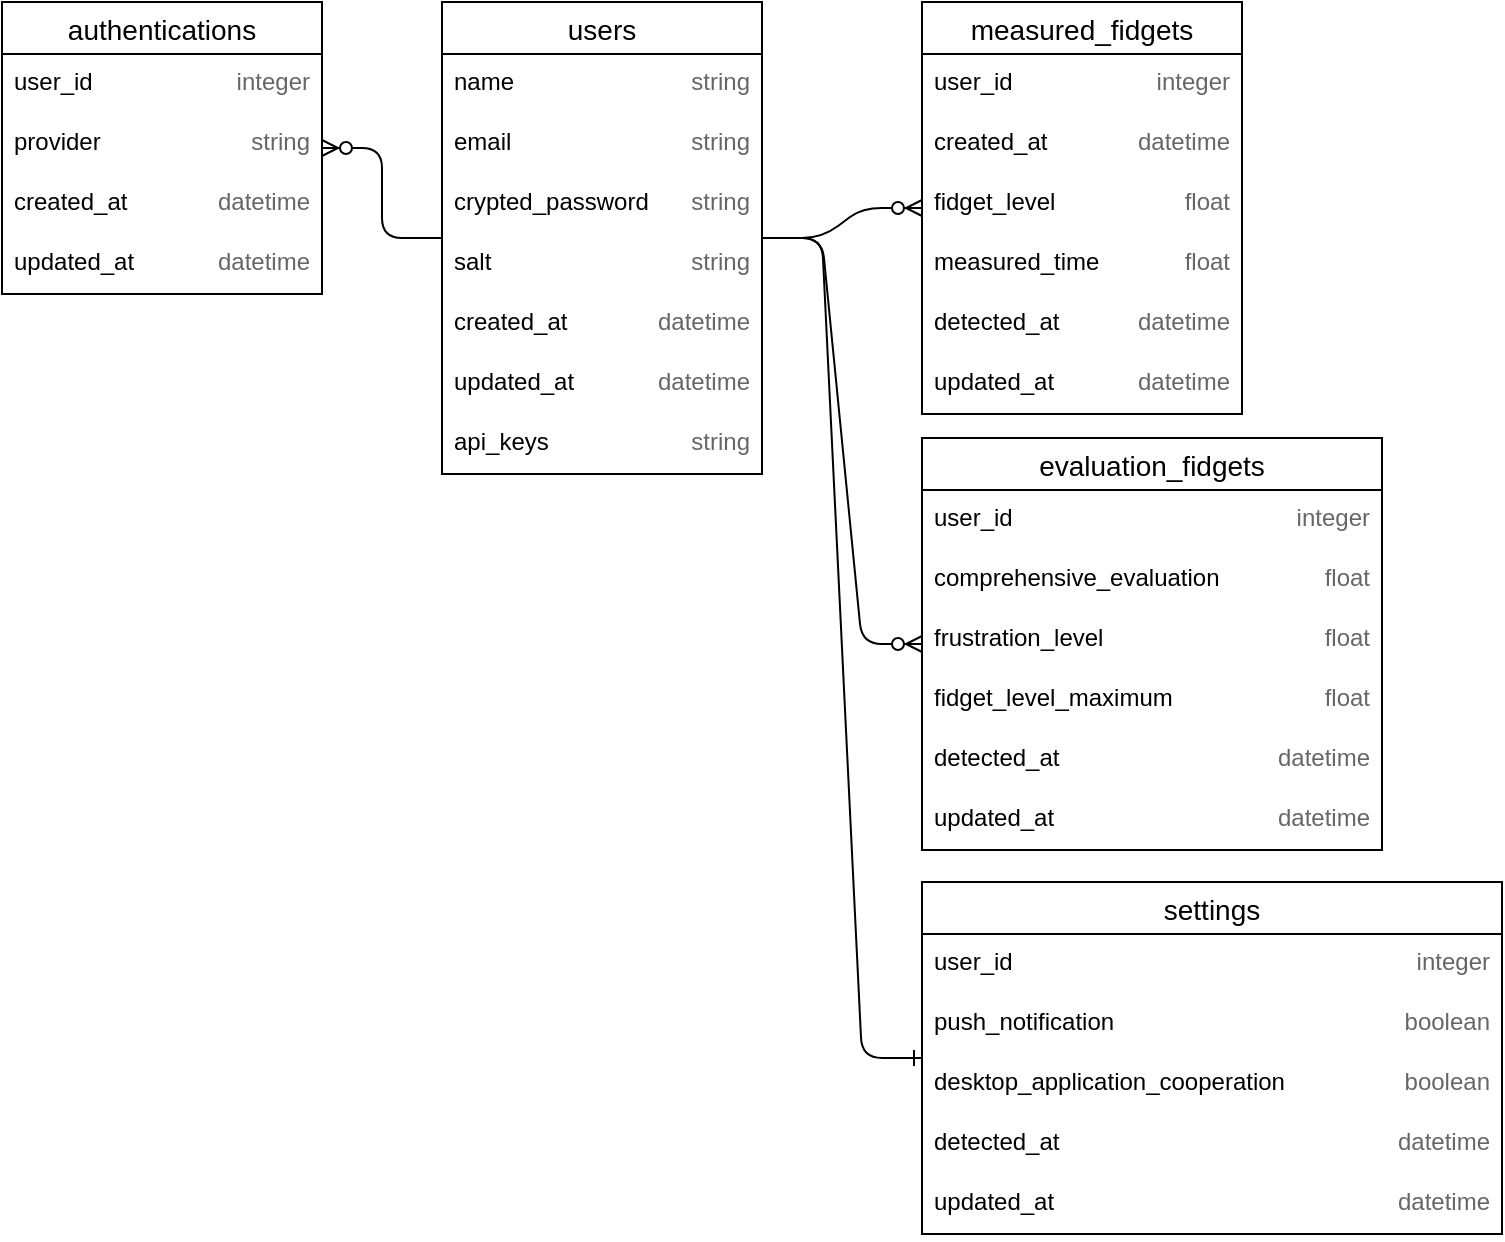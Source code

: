 <mxfile version="14.4.8" type="github">
  <diagram id="KMcwc66zo0s1owtwAtsU" name="ページ1">
    <mxGraphModel dx="946" dy="653" grid="1" gridSize="10" guides="1" tooltips="1" connect="1" arrows="1" fold="1" page="1" pageScale="1" pageWidth="1169" pageHeight="827" math="0" shadow="0">
      <root>
        <mxCell id="0" />
        <mxCell id="1" parent="0" />
        <object label="users" user="" id="TI8mW6i3zvdnM-aCLv4K-14">
          <mxCell style="swimlane;fontStyle=0;childLayout=stackLayout;horizontal=1;startSize=26;horizontalStack=0;resizeParent=1;resizeParentMax=0;resizeLast=0;collapsible=1;marginBottom=0;align=center;fontSize=14;" parent="1" vertex="1">
            <mxGeometry x="250" y="20" width="160" height="236" as="geometry" />
          </mxCell>
        </object>
        <mxCell id="AFSvtwd09aoUbGUzWYIh-38" value="" style="group" vertex="1" connectable="0" parent="TI8mW6i3zvdnM-aCLv4K-14">
          <mxGeometry y="26" width="160" height="30" as="geometry" />
        </mxCell>
        <mxCell id="AFSvtwd09aoUbGUzWYIh-39" value="name" style="text;strokeColor=none;fillColor=none;spacingLeft=4;spacingRight=4;overflow=hidden;rotatable=0;points=[[0,0.5],[1,0.5]];portConstraint=eastwest;fontSize=12;" vertex="1" parent="AFSvtwd09aoUbGUzWYIh-38">
          <mxGeometry width="100" height="30" as="geometry" />
        </mxCell>
        <mxCell id="AFSvtwd09aoUbGUzWYIh-40" value="string" style="text;strokeColor=none;fillColor=none;spacingLeft=4;spacingRight=4;overflow=hidden;rotatable=0;points=[[0,0.5],[1,0.5]];portConstraint=eastwest;fontSize=12;align=right;fontColor=#666666;" vertex="1" parent="AFSvtwd09aoUbGUzWYIh-38">
          <mxGeometry x="100" width="60" height="30" as="geometry" />
        </mxCell>
        <mxCell id="AFSvtwd09aoUbGUzWYIh-32" value="" style="group" vertex="1" connectable="0" parent="TI8mW6i3zvdnM-aCLv4K-14">
          <mxGeometry y="56" width="160" height="30" as="geometry" />
        </mxCell>
        <mxCell id="AFSvtwd09aoUbGUzWYIh-33" value="email" style="text;strokeColor=none;fillColor=none;spacingLeft=4;spacingRight=4;overflow=hidden;rotatable=0;points=[[0,0.5],[1,0.5]];portConstraint=eastwest;fontSize=12;" vertex="1" parent="AFSvtwd09aoUbGUzWYIh-32">
          <mxGeometry width="100" height="20.455" as="geometry" />
        </mxCell>
        <mxCell id="AFSvtwd09aoUbGUzWYIh-34" value="string" style="text;strokeColor=none;fillColor=none;spacingLeft=4;spacingRight=4;overflow=hidden;rotatable=0;points=[[0,0.5],[1,0.5]];portConstraint=eastwest;fontSize=12;align=right;fontColor=#666666;" vertex="1" parent="AFSvtwd09aoUbGUzWYIh-32">
          <mxGeometry x="100" width="60" height="20.455" as="geometry" />
        </mxCell>
        <mxCell id="AFSvtwd09aoUbGUzWYIh-29" value="" style="group" vertex="1" connectable="0" parent="TI8mW6i3zvdnM-aCLv4K-14">
          <mxGeometry y="86" width="160" height="30" as="geometry" />
        </mxCell>
        <mxCell id="AFSvtwd09aoUbGUzWYIh-30" value="crypted_password" style="text;strokeColor=none;fillColor=none;spacingLeft=4;spacingRight=4;overflow=hidden;rotatable=0;points=[[0,0.5],[1,0.5]];portConstraint=eastwest;fontSize=12;" vertex="1" parent="AFSvtwd09aoUbGUzWYIh-29">
          <mxGeometry width="110" height="30" as="geometry" />
        </mxCell>
        <mxCell id="AFSvtwd09aoUbGUzWYIh-31" value="string" style="text;strokeColor=none;fillColor=none;spacingLeft=4;spacingRight=4;overflow=hidden;rotatable=0;points=[[0,0.5],[1,0.5]];portConstraint=eastwest;fontSize=12;align=right;fontColor=#666666;" vertex="1" parent="AFSvtwd09aoUbGUzWYIh-29">
          <mxGeometry x="110" width="50" height="30" as="geometry" />
        </mxCell>
        <mxCell id="AFSvtwd09aoUbGUzWYIh-26" value="" style="group" vertex="1" connectable="0" parent="TI8mW6i3zvdnM-aCLv4K-14">
          <mxGeometry y="116" width="160" height="30" as="geometry" />
        </mxCell>
        <mxCell id="AFSvtwd09aoUbGUzWYIh-27" value="salt" style="text;strokeColor=none;fillColor=none;spacingLeft=4;spacingRight=4;overflow=hidden;rotatable=0;points=[[0,0.5],[1,0.5]];portConstraint=eastwest;fontSize=12;" vertex="1" parent="AFSvtwd09aoUbGUzWYIh-26">
          <mxGeometry width="100" height="30" as="geometry" />
        </mxCell>
        <mxCell id="AFSvtwd09aoUbGUzWYIh-28" value="string" style="text;strokeColor=none;fillColor=none;spacingLeft=4;spacingRight=4;overflow=hidden;rotatable=0;points=[[0,0.5],[1,0.5]];portConstraint=eastwest;fontSize=12;align=right;fontColor=#666666;" vertex="1" parent="AFSvtwd09aoUbGUzWYIh-26">
          <mxGeometry x="100" width="60" height="30" as="geometry" />
        </mxCell>
        <mxCell id="AFSvtwd09aoUbGUzWYIh-20" value="" style="group" vertex="1" connectable="0" parent="TI8mW6i3zvdnM-aCLv4K-14">
          <mxGeometry y="146" width="160" height="30" as="geometry" />
        </mxCell>
        <mxCell id="AFSvtwd09aoUbGUzWYIh-21" value="created_at" style="text;strokeColor=none;fillColor=none;spacingLeft=4;spacingRight=4;overflow=hidden;rotatable=0;points=[[0,0.5],[1,0.5]];portConstraint=eastwest;fontSize=12;" vertex="1" parent="AFSvtwd09aoUbGUzWYIh-20">
          <mxGeometry width="100" height="30" as="geometry" />
        </mxCell>
        <mxCell id="AFSvtwd09aoUbGUzWYIh-22" value="datetime" style="text;strokeColor=none;fillColor=none;spacingLeft=4;spacingRight=4;overflow=hidden;rotatable=0;points=[[0,0.5],[1,0.5]];portConstraint=eastwest;fontSize=12;align=right;fontColor=#666666;" vertex="1" parent="AFSvtwd09aoUbGUzWYIh-20">
          <mxGeometry x="100" width="60" height="30" as="geometry" />
        </mxCell>
        <mxCell id="AFSvtwd09aoUbGUzWYIh-19" value="" style="group" vertex="1" connectable="0" parent="TI8mW6i3zvdnM-aCLv4K-14">
          <mxGeometry y="176" width="160" height="30" as="geometry" />
        </mxCell>
        <mxCell id="AFSvtwd09aoUbGUzWYIh-17" value="updated_at" style="text;strokeColor=none;fillColor=none;spacingLeft=4;spacingRight=4;overflow=hidden;rotatable=0;points=[[0,0.5],[1,0.5]];portConstraint=eastwest;fontSize=12;" vertex="1" parent="AFSvtwd09aoUbGUzWYIh-19">
          <mxGeometry width="100" height="30" as="geometry" />
        </mxCell>
        <mxCell id="AFSvtwd09aoUbGUzWYIh-18" value="datetime" style="text;strokeColor=none;fillColor=none;spacingLeft=4;spacingRight=4;overflow=hidden;rotatable=0;points=[[0,0.5],[1,0.5]];portConstraint=eastwest;fontSize=12;align=right;fontColor=#666666;" vertex="1" parent="AFSvtwd09aoUbGUzWYIh-19">
          <mxGeometry x="100" width="60" height="30" as="geometry" />
        </mxCell>
        <mxCell id="AFSvtwd09aoUbGUzWYIh-35" value="" style="group" vertex="1" connectable="0" parent="TI8mW6i3zvdnM-aCLv4K-14">
          <mxGeometry y="206" width="160" height="30" as="geometry" />
        </mxCell>
        <mxCell id="AFSvtwd09aoUbGUzWYIh-36" value="api_keys" style="text;strokeColor=none;fillColor=none;spacingLeft=4;spacingRight=4;overflow=hidden;rotatable=0;points=[[0,0.5],[1,0.5]];portConstraint=eastwest;fontSize=12;" vertex="1" parent="AFSvtwd09aoUbGUzWYIh-35">
          <mxGeometry width="100" height="30" as="geometry" />
        </mxCell>
        <mxCell id="AFSvtwd09aoUbGUzWYIh-37" value="string" style="text;strokeColor=none;fillColor=none;spacingLeft=4;spacingRight=4;overflow=hidden;rotatable=0;points=[[0,0.5],[1,0.5]];portConstraint=eastwest;fontSize=12;align=right;fontColor=#666666;" vertex="1" parent="AFSvtwd09aoUbGUzWYIh-35">
          <mxGeometry x="100" width="60" height="30" as="geometry" />
        </mxCell>
        <mxCell id="TI8mW6i3zvdnM-aCLv4K-18" value="measured_fidgets" style="swimlane;fontStyle=0;childLayout=stackLayout;horizontal=1;startSize=26;horizontalStack=0;resizeParent=1;resizeParentMax=0;resizeLast=0;collapsible=1;marginBottom=0;align=center;fontSize=14;" parent="1" vertex="1">
          <mxGeometry x="490" y="20" width="160" height="206" as="geometry" />
        </mxCell>
        <mxCell id="AFSvtwd09aoUbGUzWYIh-58" value="" style="group" vertex="1" connectable="0" parent="TI8mW6i3zvdnM-aCLv4K-18">
          <mxGeometry y="26" width="160" height="30" as="geometry" />
        </mxCell>
        <mxCell id="AFSvtwd09aoUbGUzWYIh-59" value="user_id" style="text;strokeColor=none;fillColor=none;spacingLeft=4;spacingRight=4;overflow=hidden;rotatable=0;points=[[0,0.5],[1,0.5]];portConstraint=eastwest;fontSize=12;" vertex="1" parent="AFSvtwd09aoUbGUzWYIh-58">
          <mxGeometry width="100" height="30" as="geometry" />
        </mxCell>
        <mxCell id="AFSvtwd09aoUbGUzWYIh-60" value="integer" style="text;strokeColor=none;fillColor=none;spacingLeft=4;spacingRight=4;overflow=hidden;rotatable=0;points=[[0,0.5],[1,0.5]];portConstraint=eastwest;fontSize=12;align=right;fontColor=#666666;" vertex="1" parent="AFSvtwd09aoUbGUzWYIh-58">
          <mxGeometry x="100" width="60" height="30" as="geometry" />
        </mxCell>
        <mxCell id="AFSvtwd09aoUbGUzWYIh-70" value="" style="group" vertex="1" connectable="0" parent="TI8mW6i3zvdnM-aCLv4K-18">
          <mxGeometry y="56" width="160" height="30" as="geometry" />
        </mxCell>
        <mxCell id="AFSvtwd09aoUbGUzWYIh-71" value="created_at" style="text;strokeColor=none;fillColor=none;spacingLeft=4;spacingRight=4;overflow=hidden;rotatable=0;points=[[0,0.5],[1,0.5]];portConstraint=eastwest;fontSize=12;" vertex="1" parent="AFSvtwd09aoUbGUzWYIh-70">
          <mxGeometry width="100" height="30" as="geometry" />
        </mxCell>
        <mxCell id="AFSvtwd09aoUbGUzWYIh-72" value="datetime" style="text;strokeColor=none;fillColor=none;spacingLeft=4;spacingRight=4;overflow=hidden;rotatable=0;points=[[0,0.5],[1,0.5]];portConstraint=eastwest;fontSize=12;align=right;fontColor=#666666;" vertex="1" parent="AFSvtwd09aoUbGUzWYIh-70">
          <mxGeometry x="100" width="60" height="30" as="geometry" />
        </mxCell>
        <mxCell id="AFSvtwd09aoUbGUzWYIh-64" value="" style="group" vertex="1" connectable="0" parent="TI8mW6i3zvdnM-aCLv4K-18">
          <mxGeometry y="86" width="160" height="30" as="geometry" />
        </mxCell>
        <mxCell id="AFSvtwd09aoUbGUzWYIh-65" value="fidget_level" style="text;strokeColor=none;fillColor=none;spacingLeft=4;spacingRight=4;overflow=hidden;rotatable=0;points=[[0,0.5],[1,0.5]];portConstraint=eastwest;fontSize=12;" vertex="1" parent="AFSvtwd09aoUbGUzWYIh-64">
          <mxGeometry width="100" height="30" as="geometry" />
        </mxCell>
        <mxCell id="AFSvtwd09aoUbGUzWYIh-66" value="float" style="text;strokeColor=none;fillColor=none;spacingLeft=4;spacingRight=4;overflow=hidden;rotatable=0;points=[[0,0.5],[1,0.5]];portConstraint=eastwest;fontSize=12;align=right;fontColor=#666666;" vertex="1" parent="AFSvtwd09aoUbGUzWYIh-64">
          <mxGeometry x="100" width="60" height="30" as="geometry" />
        </mxCell>
        <mxCell id="AFSvtwd09aoUbGUzWYIh-67" value="" style="group" vertex="1" connectable="0" parent="TI8mW6i3zvdnM-aCLv4K-18">
          <mxGeometry y="116" width="160" height="30" as="geometry" />
        </mxCell>
        <mxCell id="AFSvtwd09aoUbGUzWYIh-68" value="measured_time" style="text;strokeColor=none;fillColor=none;spacingLeft=4;spacingRight=4;overflow=hidden;rotatable=0;points=[[0,0.5],[1,0.5]];portConstraint=eastwest;fontSize=12;" vertex="1" parent="AFSvtwd09aoUbGUzWYIh-67">
          <mxGeometry width="100" height="30" as="geometry" />
        </mxCell>
        <mxCell id="AFSvtwd09aoUbGUzWYIh-69" value="float" style="text;strokeColor=none;fillColor=none;spacingLeft=4;spacingRight=4;overflow=hidden;rotatable=0;points=[[0,0.5],[1,0.5]];portConstraint=eastwest;fontSize=12;align=right;fontColor=#666666;" vertex="1" parent="AFSvtwd09aoUbGUzWYIh-67">
          <mxGeometry x="100" width="60" height="30" as="geometry" />
        </mxCell>
        <mxCell id="AFSvtwd09aoUbGUzWYIh-61" value="" style="group" vertex="1" connectable="0" parent="TI8mW6i3zvdnM-aCLv4K-18">
          <mxGeometry y="146" width="160" height="30" as="geometry" />
        </mxCell>
        <mxCell id="AFSvtwd09aoUbGUzWYIh-62" value="detected_at" style="text;strokeColor=none;fillColor=none;spacingLeft=4;spacingRight=4;overflow=hidden;rotatable=0;points=[[0,0.5],[1,0.5]];portConstraint=eastwest;fontSize=12;" vertex="1" parent="AFSvtwd09aoUbGUzWYIh-61">
          <mxGeometry width="100" height="30" as="geometry" />
        </mxCell>
        <mxCell id="AFSvtwd09aoUbGUzWYIh-63" value="datetime" style="text;strokeColor=none;fillColor=none;spacingLeft=4;spacingRight=4;overflow=hidden;rotatable=0;points=[[0,0.5],[1,0.5]];portConstraint=eastwest;fontSize=12;align=right;fontColor=#666666;" vertex="1" parent="AFSvtwd09aoUbGUzWYIh-61">
          <mxGeometry x="100" width="60" height="30" as="geometry" />
        </mxCell>
        <mxCell id="AFSvtwd09aoUbGUzWYIh-73" value="" style="group" vertex="1" connectable="0" parent="TI8mW6i3zvdnM-aCLv4K-18">
          <mxGeometry y="176" width="160" height="30" as="geometry" />
        </mxCell>
        <mxCell id="AFSvtwd09aoUbGUzWYIh-74" value="updated_at" style="text;strokeColor=none;fillColor=none;spacingLeft=4;spacingRight=4;overflow=hidden;rotatable=0;points=[[0,0.5],[1,0.5]];portConstraint=eastwest;fontSize=12;" vertex="1" parent="AFSvtwd09aoUbGUzWYIh-73">
          <mxGeometry width="100" height="30" as="geometry" />
        </mxCell>
        <mxCell id="AFSvtwd09aoUbGUzWYIh-75" value="datetime" style="text;strokeColor=none;fillColor=none;spacingLeft=4;spacingRight=4;overflow=hidden;rotatable=0;points=[[0,0.5],[1,0.5]];portConstraint=eastwest;fontSize=12;align=right;fontColor=#666666;" vertex="1" parent="AFSvtwd09aoUbGUzWYIh-73">
          <mxGeometry x="100" width="60" height="30" as="geometry" />
        </mxCell>
        <mxCell id="TI8mW6i3zvdnM-aCLv4K-25" value="authentications" style="swimlane;fontStyle=0;childLayout=stackLayout;horizontal=1;startSize=26;horizontalStack=0;resizeParent=1;resizeParentMax=0;resizeLast=0;collapsible=1;marginBottom=0;align=center;fontSize=14;" parent="1" vertex="1">
          <mxGeometry x="30" y="20" width="160" height="146" as="geometry">
            <mxRectangle x="330" y="350" width="120" height="26" as="alternateBounds" />
          </mxGeometry>
        </mxCell>
        <mxCell id="AFSvtwd09aoUbGUzWYIh-42" value="" style="group" vertex="1" connectable="0" parent="TI8mW6i3zvdnM-aCLv4K-25">
          <mxGeometry y="26" width="160" height="30" as="geometry" />
        </mxCell>
        <mxCell id="AFSvtwd09aoUbGUzWYIh-43" value="user_id" style="text;strokeColor=none;fillColor=none;spacingLeft=4;spacingRight=4;overflow=hidden;rotatable=0;points=[[0,0.5],[1,0.5]];portConstraint=eastwest;fontSize=12;" vertex="1" parent="AFSvtwd09aoUbGUzWYIh-42">
          <mxGeometry width="100" height="30" as="geometry" />
        </mxCell>
        <mxCell id="AFSvtwd09aoUbGUzWYIh-44" value="integer" style="text;strokeColor=none;fillColor=none;spacingLeft=4;spacingRight=4;overflow=hidden;rotatable=0;points=[[0,0.5],[1,0.5]];portConstraint=eastwest;fontSize=12;align=right;fontColor=#666666;" vertex="1" parent="AFSvtwd09aoUbGUzWYIh-42">
          <mxGeometry x="100" width="60" height="30" as="geometry" />
        </mxCell>
        <mxCell id="AFSvtwd09aoUbGUzWYIh-45" value="" style="group" vertex="1" connectable="0" parent="TI8mW6i3zvdnM-aCLv4K-25">
          <mxGeometry y="56" width="160" height="30" as="geometry" />
        </mxCell>
        <mxCell id="AFSvtwd09aoUbGUzWYIh-46" value="provider" style="text;strokeColor=none;fillColor=none;spacingLeft=4;spacingRight=4;overflow=hidden;rotatable=0;points=[[0,0.5],[1,0.5]];portConstraint=eastwest;fontSize=12;" vertex="1" parent="AFSvtwd09aoUbGUzWYIh-45">
          <mxGeometry width="100" height="30" as="geometry" />
        </mxCell>
        <mxCell id="AFSvtwd09aoUbGUzWYIh-47" value="string" style="text;strokeColor=none;fillColor=none;spacingLeft=4;spacingRight=4;overflow=hidden;rotatable=0;points=[[0,0.5],[1,0.5]];portConstraint=eastwest;fontSize=12;align=right;fontColor=#666666;" vertex="1" parent="AFSvtwd09aoUbGUzWYIh-45">
          <mxGeometry x="100" width="60" height="30" as="geometry" />
        </mxCell>
        <mxCell id="AFSvtwd09aoUbGUzWYIh-52" value="" style="group" vertex="1" connectable="0" parent="TI8mW6i3zvdnM-aCLv4K-25">
          <mxGeometry y="86" width="160" height="30" as="geometry" />
        </mxCell>
        <mxCell id="AFSvtwd09aoUbGUzWYIh-53" value="created_at" style="text;strokeColor=none;fillColor=none;spacingLeft=4;spacingRight=4;overflow=hidden;rotatable=0;points=[[0,0.5],[1,0.5]];portConstraint=eastwest;fontSize=12;" vertex="1" parent="AFSvtwd09aoUbGUzWYIh-52">
          <mxGeometry width="100" height="30" as="geometry" />
        </mxCell>
        <mxCell id="AFSvtwd09aoUbGUzWYIh-54" value="datetime" style="text;strokeColor=none;fillColor=none;spacingLeft=4;spacingRight=4;overflow=hidden;rotatable=0;points=[[0,0.5],[1,0.5]];portConstraint=eastwest;fontSize=12;align=right;fontColor=#666666;" vertex="1" parent="AFSvtwd09aoUbGUzWYIh-52">
          <mxGeometry x="100" width="60" height="30" as="geometry" />
        </mxCell>
        <mxCell id="AFSvtwd09aoUbGUzWYIh-55" value="" style="group" vertex="1" connectable="0" parent="TI8mW6i3zvdnM-aCLv4K-25">
          <mxGeometry y="116" width="160" height="30" as="geometry" />
        </mxCell>
        <mxCell id="AFSvtwd09aoUbGUzWYIh-56" value="updated_at" style="text;strokeColor=none;fillColor=none;spacingLeft=4;spacingRight=4;overflow=hidden;rotatable=0;points=[[0,0.5],[1,0.5]];portConstraint=eastwest;fontSize=12;" vertex="1" parent="AFSvtwd09aoUbGUzWYIh-55">
          <mxGeometry width="100" height="30" as="geometry" />
        </mxCell>
        <mxCell id="AFSvtwd09aoUbGUzWYIh-57" value="datetime" style="text;strokeColor=none;fillColor=none;spacingLeft=4;spacingRight=4;overflow=hidden;rotatable=0;points=[[0,0.5],[1,0.5]];portConstraint=eastwest;fontSize=12;align=right;fontColor=#666666;" vertex="1" parent="AFSvtwd09aoUbGUzWYIh-55">
          <mxGeometry x="100" width="60" height="30" as="geometry" />
        </mxCell>
        <mxCell id="TI8mW6i3zvdnM-aCLv4K-67" value="" style="edgeStyle=entityRelationEdgeStyle;fontSize=12;html=1;endArrow=ERone;endFill=1;" parent="1" source="TI8mW6i3zvdnM-aCLv4K-14" target="AFSvtwd09aoUbGUzWYIh-96" edge="1">
          <mxGeometry width="100" height="100" relative="1" as="geometry">
            <mxPoint x="360" y="460" as="sourcePoint" />
            <mxPoint x="490" y="548" as="targetPoint" />
          </mxGeometry>
        </mxCell>
        <mxCell id="TI8mW6i3zvdnM-aCLv4K-69" value="" style="edgeStyle=entityRelationEdgeStyle;fontSize=12;html=1;endArrow=ERzeroToMany;endFill=1;" parent="1" source="TI8mW6i3zvdnM-aCLv4K-14" target="TI8mW6i3zvdnM-aCLv4K-25" edge="1">
          <mxGeometry width="100" height="100" relative="1" as="geometry">
            <mxPoint x="360" y="460" as="sourcePoint" />
            <mxPoint x="460" y="360" as="targetPoint" />
          </mxGeometry>
        </mxCell>
        <mxCell id="TI8mW6i3zvdnM-aCLv4K-88" value="" style="edgeStyle=entityRelationEdgeStyle;fontSize=12;html=1;endArrow=ERzeroToMany;endFill=1;" parent="1" source="TI8mW6i3zvdnM-aCLv4K-14" target="TI8mW6i3zvdnM-aCLv4K-18" edge="1">
          <mxGeometry width="100" height="100" relative="1" as="geometry">
            <mxPoint x="360" y="400" as="sourcePoint" />
            <mxPoint x="460" y="300" as="targetPoint" />
          </mxGeometry>
        </mxCell>
        <mxCell id="TI8mW6i3zvdnM-aCLv4K-89" value="" style="edgeStyle=entityRelationEdgeStyle;fontSize=12;html=1;endArrow=ERzeroToMany;endFill=1;" parent="1" source="TI8mW6i3zvdnM-aCLv4K-14" target="AFSvtwd09aoUbGUzWYIh-76" edge="1">
          <mxGeometry width="100" height="100" relative="1" as="geometry">
            <mxPoint x="360" y="400" as="sourcePoint" />
            <mxPoint x="490" y="341" as="targetPoint" />
          </mxGeometry>
        </mxCell>
        <mxCell id="AFSvtwd09aoUbGUzWYIh-76" value="evaluation_fidgets" style="swimlane;fontStyle=0;childLayout=stackLayout;horizontal=1;startSize=26;horizontalStack=0;resizeParent=1;resizeParentMax=0;resizeLast=0;collapsible=1;marginBottom=0;align=center;fontSize=14;" vertex="1" parent="1">
          <mxGeometry x="490" y="238" width="230" height="206" as="geometry" />
        </mxCell>
        <mxCell id="AFSvtwd09aoUbGUzWYIh-77" value="" style="group" vertex="1" connectable="0" parent="AFSvtwd09aoUbGUzWYIh-76">
          <mxGeometry y="26" width="230" height="30" as="geometry" />
        </mxCell>
        <mxCell id="AFSvtwd09aoUbGUzWYIh-78" value="user_id" style="text;strokeColor=none;fillColor=none;spacingLeft=4;spacingRight=4;overflow=hidden;rotatable=0;points=[[0,0.5],[1,0.5]];portConstraint=eastwest;fontSize=12;" vertex="1" parent="AFSvtwd09aoUbGUzWYIh-77">
          <mxGeometry width="100" height="30" as="geometry" />
        </mxCell>
        <mxCell id="AFSvtwd09aoUbGUzWYIh-79" value="integer" style="text;strokeColor=none;fillColor=none;spacingLeft=4;spacingRight=4;overflow=hidden;rotatable=0;points=[[0,0.5],[1,0.5]];portConstraint=eastwest;fontSize=12;align=right;fontColor=#666666;" vertex="1" parent="AFSvtwd09aoUbGUzWYIh-77">
          <mxGeometry x="170" width="60" height="30" as="geometry" />
        </mxCell>
        <mxCell id="AFSvtwd09aoUbGUzWYIh-80" value="" style="group" vertex="1" connectable="0" parent="AFSvtwd09aoUbGUzWYIh-76">
          <mxGeometry y="56" width="230" height="30" as="geometry" />
        </mxCell>
        <mxCell id="AFSvtwd09aoUbGUzWYIh-81" value="comprehensive_evaluation" style="text;strokeColor=none;fillColor=none;spacingLeft=4;spacingRight=4;overflow=hidden;rotatable=0;points=[[0,0.5],[1,0.5]];portConstraint=eastwest;fontSize=12;" vertex="1" parent="AFSvtwd09aoUbGUzWYIh-80">
          <mxGeometry width="170" height="30" as="geometry" />
        </mxCell>
        <mxCell id="AFSvtwd09aoUbGUzWYIh-82" value="float" style="text;strokeColor=none;fillColor=none;spacingLeft=4;spacingRight=4;overflow=hidden;rotatable=0;points=[[0,0.5],[1,0.5]];portConstraint=eastwest;fontSize=12;align=right;fontColor=#666666;" vertex="1" parent="AFSvtwd09aoUbGUzWYIh-80">
          <mxGeometry x="170" width="60" height="30" as="geometry" />
        </mxCell>
        <mxCell id="AFSvtwd09aoUbGUzWYIh-83" value="" style="group" vertex="1" connectable="0" parent="AFSvtwd09aoUbGUzWYIh-76">
          <mxGeometry y="86" width="230" height="30" as="geometry" />
        </mxCell>
        <mxCell id="AFSvtwd09aoUbGUzWYIh-84" value="frustration_level" style="text;strokeColor=none;fillColor=none;spacingLeft=4;spacingRight=4;overflow=hidden;rotatable=0;points=[[0,0.5],[1,0.5]];portConstraint=eastwest;fontSize=12;" vertex="1" parent="AFSvtwd09aoUbGUzWYIh-83">
          <mxGeometry width="120" height="30" as="geometry" />
        </mxCell>
        <mxCell id="AFSvtwd09aoUbGUzWYIh-85" value="float" style="text;strokeColor=none;fillColor=none;spacingLeft=4;spacingRight=4;overflow=hidden;rotatable=0;points=[[0,0.5],[1,0.5]];portConstraint=eastwest;fontSize=12;align=right;fontColor=#666666;" vertex="1" parent="AFSvtwd09aoUbGUzWYIh-83">
          <mxGeometry x="170" width="60" height="30" as="geometry" />
        </mxCell>
        <mxCell id="AFSvtwd09aoUbGUzWYIh-86" value="" style="group" vertex="1" connectable="0" parent="AFSvtwd09aoUbGUzWYIh-76">
          <mxGeometry y="116" width="230" height="30" as="geometry" />
        </mxCell>
        <mxCell id="AFSvtwd09aoUbGUzWYIh-87" value="fidget_level_maximum" style="text;strokeColor=none;fillColor=none;spacingLeft=4;spacingRight=4;overflow=hidden;rotatable=0;points=[[0,0.5],[1,0.5]];portConstraint=eastwest;fontSize=12;" vertex="1" parent="AFSvtwd09aoUbGUzWYIh-86">
          <mxGeometry width="160" height="30" as="geometry" />
        </mxCell>
        <mxCell id="AFSvtwd09aoUbGUzWYIh-88" value="float" style="text;strokeColor=none;fillColor=none;spacingLeft=4;spacingRight=4;overflow=hidden;rotatable=0;points=[[0,0.5],[1,0.5]];portConstraint=eastwest;fontSize=12;align=right;fontColor=#666666;" vertex="1" parent="AFSvtwd09aoUbGUzWYIh-86">
          <mxGeometry x="170" width="60" height="30" as="geometry" />
        </mxCell>
        <mxCell id="AFSvtwd09aoUbGUzWYIh-89" value="" style="group" vertex="1" connectable="0" parent="AFSvtwd09aoUbGUzWYIh-76">
          <mxGeometry y="146" width="230" height="30" as="geometry" />
        </mxCell>
        <mxCell id="AFSvtwd09aoUbGUzWYIh-90" value="detected_at" style="text;strokeColor=none;fillColor=none;spacingLeft=4;spacingRight=4;overflow=hidden;rotatable=0;points=[[0,0.5],[1,0.5]];portConstraint=eastwest;fontSize=12;" vertex="1" parent="AFSvtwd09aoUbGUzWYIh-89">
          <mxGeometry width="100" height="30" as="geometry" />
        </mxCell>
        <mxCell id="AFSvtwd09aoUbGUzWYIh-91" value="datetime" style="text;strokeColor=none;fillColor=none;spacingLeft=4;spacingRight=4;overflow=hidden;rotatable=0;points=[[0,0.5],[1,0.5]];portConstraint=eastwest;fontSize=12;align=right;fontColor=#666666;" vertex="1" parent="AFSvtwd09aoUbGUzWYIh-89">
          <mxGeometry x="170" width="60" height="30" as="geometry" />
        </mxCell>
        <mxCell id="AFSvtwd09aoUbGUzWYIh-92" value="" style="group" vertex="1" connectable="0" parent="AFSvtwd09aoUbGUzWYIh-76">
          <mxGeometry y="176" width="230" height="30" as="geometry" />
        </mxCell>
        <mxCell id="AFSvtwd09aoUbGUzWYIh-93" value="updated_at" style="text;strokeColor=none;fillColor=none;spacingLeft=4;spacingRight=4;overflow=hidden;rotatable=0;points=[[0,0.5],[1,0.5]];portConstraint=eastwest;fontSize=12;" vertex="1" parent="AFSvtwd09aoUbGUzWYIh-92">
          <mxGeometry width="100" height="30" as="geometry" />
        </mxCell>
        <mxCell id="AFSvtwd09aoUbGUzWYIh-94" value="datetime" style="text;strokeColor=none;fillColor=none;spacingLeft=4;spacingRight=4;overflow=hidden;rotatable=0;points=[[0,0.5],[1,0.5]];portConstraint=eastwest;fontSize=12;align=right;fontColor=#666666;" vertex="1" parent="AFSvtwd09aoUbGUzWYIh-92">
          <mxGeometry x="170" width="60" height="30" as="geometry" />
        </mxCell>
        <mxCell id="AFSvtwd09aoUbGUzWYIh-96" value="settings" style="swimlane;fontStyle=0;childLayout=stackLayout;horizontal=1;startSize=26;horizontalStack=0;resizeParent=1;resizeParentMax=0;resizeLast=0;collapsible=1;marginBottom=0;align=center;fontSize=14;" vertex="1" parent="1">
          <mxGeometry x="490" y="460" width="290" height="176" as="geometry" />
        </mxCell>
        <mxCell id="AFSvtwd09aoUbGUzWYIh-97" value="" style="group" vertex="1" connectable="0" parent="AFSvtwd09aoUbGUzWYIh-96">
          <mxGeometry y="26" width="290" height="30" as="geometry" />
        </mxCell>
        <mxCell id="AFSvtwd09aoUbGUzWYIh-98" value="user_id" style="text;strokeColor=none;fillColor=none;spacingLeft=4;spacingRight=4;overflow=hidden;rotatable=0;points=[[0,0.5],[1,0.5]];portConstraint=eastwest;fontSize=12;" vertex="1" parent="AFSvtwd09aoUbGUzWYIh-97">
          <mxGeometry width="100" height="30" as="geometry" />
        </mxCell>
        <mxCell id="AFSvtwd09aoUbGUzWYIh-99" value="integer" style="text;strokeColor=none;fillColor=none;spacingLeft=4;spacingRight=4;overflow=hidden;rotatable=0;points=[[0,0.5],[1,0.5]];portConstraint=eastwest;fontSize=12;align=right;fontColor=#666666;" vertex="1" parent="AFSvtwd09aoUbGUzWYIh-97">
          <mxGeometry x="230" width="60" height="30" as="geometry" />
        </mxCell>
        <mxCell id="AFSvtwd09aoUbGUzWYIh-100" value="" style="group" vertex="1" connectable="0" parent="AFSvtwd09aoUbGUzWYIh-96">
          <mxGeometry y="56" width="290" height="30" as="geometry" />
        </mxCell>
        <mxCell id="AFSvtwd09aoUbGUzWYIh-101" value="push_notification" style="text;strokeColor=none;fillColor=none;spacingLeft=4;spacingRight=4;overflow=hidden;rotatable=0;points=[[0,0.5],[1,0.5]];portConstraint=eastwest;fontSize=12;" vertex="1" parent="AFSvtwd09aoUbGUzWYIh-100">
          <mxGeometry width="170" height="30" as="geometry" />
        </mxCell>
        <mxCell id="AFSvtwd09aoUbGUzWYIh-102" value="boolean" style="text;strokeColor=none;fillColor=none;spacingLeft=4;spacingRight=4;overflow=hidden;rotatable=0;points=[[0,0.5],[1,0.5]];portConstraint=eastwest;fontSize=12;align=right;fontColor=#666666;" vertex="1" parent="AFSvtwd09aoUbGUzWYIh-100">
          <mxGeometry x="230" width="60" height="30" as="geometry" />
        </mxCell>
        <mxCell id="AFSvtwd09aoUbGUzWYIh-103" value="" style="group" vertex="1" connectable="0" parent="AFSvtwd09aoUbGUzWYIh-96">
          <mxGeometry y="86" width="290" height="30" as="geometry" />
        </mxCell>
        <mxCell id="AFSvtwd09aoUbGUzWYIh-104" value="desktop_application_cooperation" style="text;strokeColor=none;fillColor=none;spacingLeft=4;spacingRight=4;overflow=hidden;rotatable=0;points=[[0,0.5],[1,0.5]];portConstraint=eastwest;fontSize=12;" vertex="1" parent="AFSvtwd09aoUbGUzWYIh-103">
          <mxGeometry width="190" height="30" as="geometry" />
        </mxCell>
        <mxCell id="AFSvtwd09aoUbGUzWYIh-105" value="boolean" style="text;strokeColor=none;fillColor=none;spacingLeft=4;spacingRight=4;overflow=hidden;rotatable=0;points=[[0,0.5],[1,0.5]];portConstraint=eastwest;fontSize=12;align=right;fontColor=#666666;" vertex="1" parent="AFSvtwd09aoUbGUzWYIh-103">
          <mxGeometry x="230" width="60" height="30" as="geometry" />
        </mxCell>
        <mxCell id="AFSvtwd09aoUbGUzWYIh-109" value="" style="group" vertex="1" connectable="0" parent="AFSvtwd09aoUbGUzWYIh-96">
          <mxGeometry y="116" width="290" height="30" as="geometry" />
        </mxCell>
        <mxCell id="AFSvtwd09aoUbGUzWYIh-110" value="detected_at" style="text;strokeColor=none;fillColor=none;spacingLeft=4;spacingRight=4;overflow=hidden;rotatable=0;points=[[0,0.5],[1,0.5]];portConstraint=eastwest;fontSize=12;" vertex="1" parent="AFSvtwd09aoUbGUzWYIh-109">
          <mxGeometry width="100" height="30" as="geometry" />
        </mxCell>
        <mxCell id="AFSvtwd09aoUbGUzWYIh-111" value="datetime" style="text;strokeColor=none;fillColor=none;spacingLeft=4;spacingRight=4;overflow=hidden;rotatable=0;points=[[0,0.5],[1,0.5]];portConstraint=eastwest;fontSize=12;align=right;fontColor=#666666;" vertex="1" parent="AFSvtwd09aoUbGUzWYIh-109">
          <mxGeometry x="230" width="60" height="30" as="geometry" />
        </mxCell>
        <mxCell id="AFSvtwd09aoUbGUzWYIh-112" value="" style="group" vertex="1" connectable="0" parent="AFSvtwd09aoUbGUzWYIh-96">
          <mxGeometry y="146" width="290" height="30" as="geometry" />
        </mxCell>
        <mxCell id="AFSvtwd09aoUbGUzWYIh-113" value="updated_at" style="text;strokeColor=none;fillColor=none;spacingLeft=4;spacingRight=4;overflow=hidden;rotatable=0;points=[[0,0.5],[1,0.5]];portConstraint=eastwest;fontSize=12;" vertex="1" parent="AFSvtwd09aoUbGUzWYIh-112">
          <mxGeometry width="100" height="30" as="geometry" />
        </mxCell>
        <mxCell id="AFSvtwd09aoUbGUzWYIh-114" value="datetime" style="text;strokeColor=none;fillColor=none;spacingLeft=4;spacingRight=4;overflow=hidden;rotatable=0;points=[[0,0.5],[1,0.5]];portConstraint=eastwest;fontSize=12;align=right;fontColor=#666666;" vertex="1" parent="AFSvtwd09aoUbGUzWYIh-112">
          <mxGeometry x="230" width="60" height="30" as="geometry" />
        </mxCell>
      </root>
    </mxGraphModel>
  </diagram>
</mxfile>
